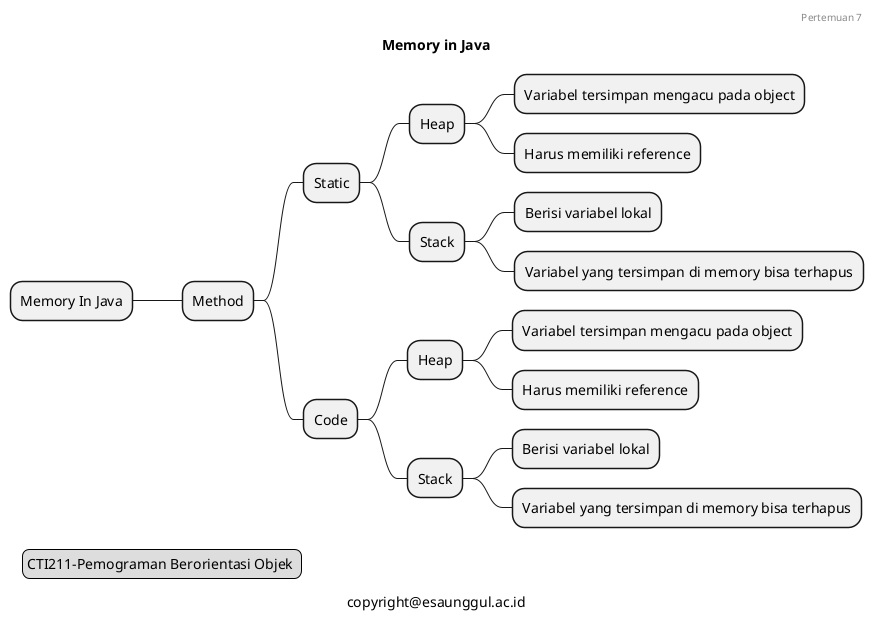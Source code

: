 @startmindmap pert7

* Memory In Java
** Method
*** Static
**** Heap
***** Variabel tersimpan mengacu pada object
***** Harus memiliki reference
**** Stack
***** Berisi variabel lokal
***** Variabel yang tersimpan di memory bisa terhapus
*** Code
**** Heap
***** Variabel tersimpan mengacu pada object
***** Harus memiliki reference
**** Stack
***** Berisi variabel lokal
***** Variabel yang tersimpan di memory bisa terhapus

header 
Pertemuan 7
endheader
title Memory in Java
caption copyright@esaunggul.ac.id
legend left
    CTI211-Pemograman Berorientasi Objek 
endlegend

@endmindmap
